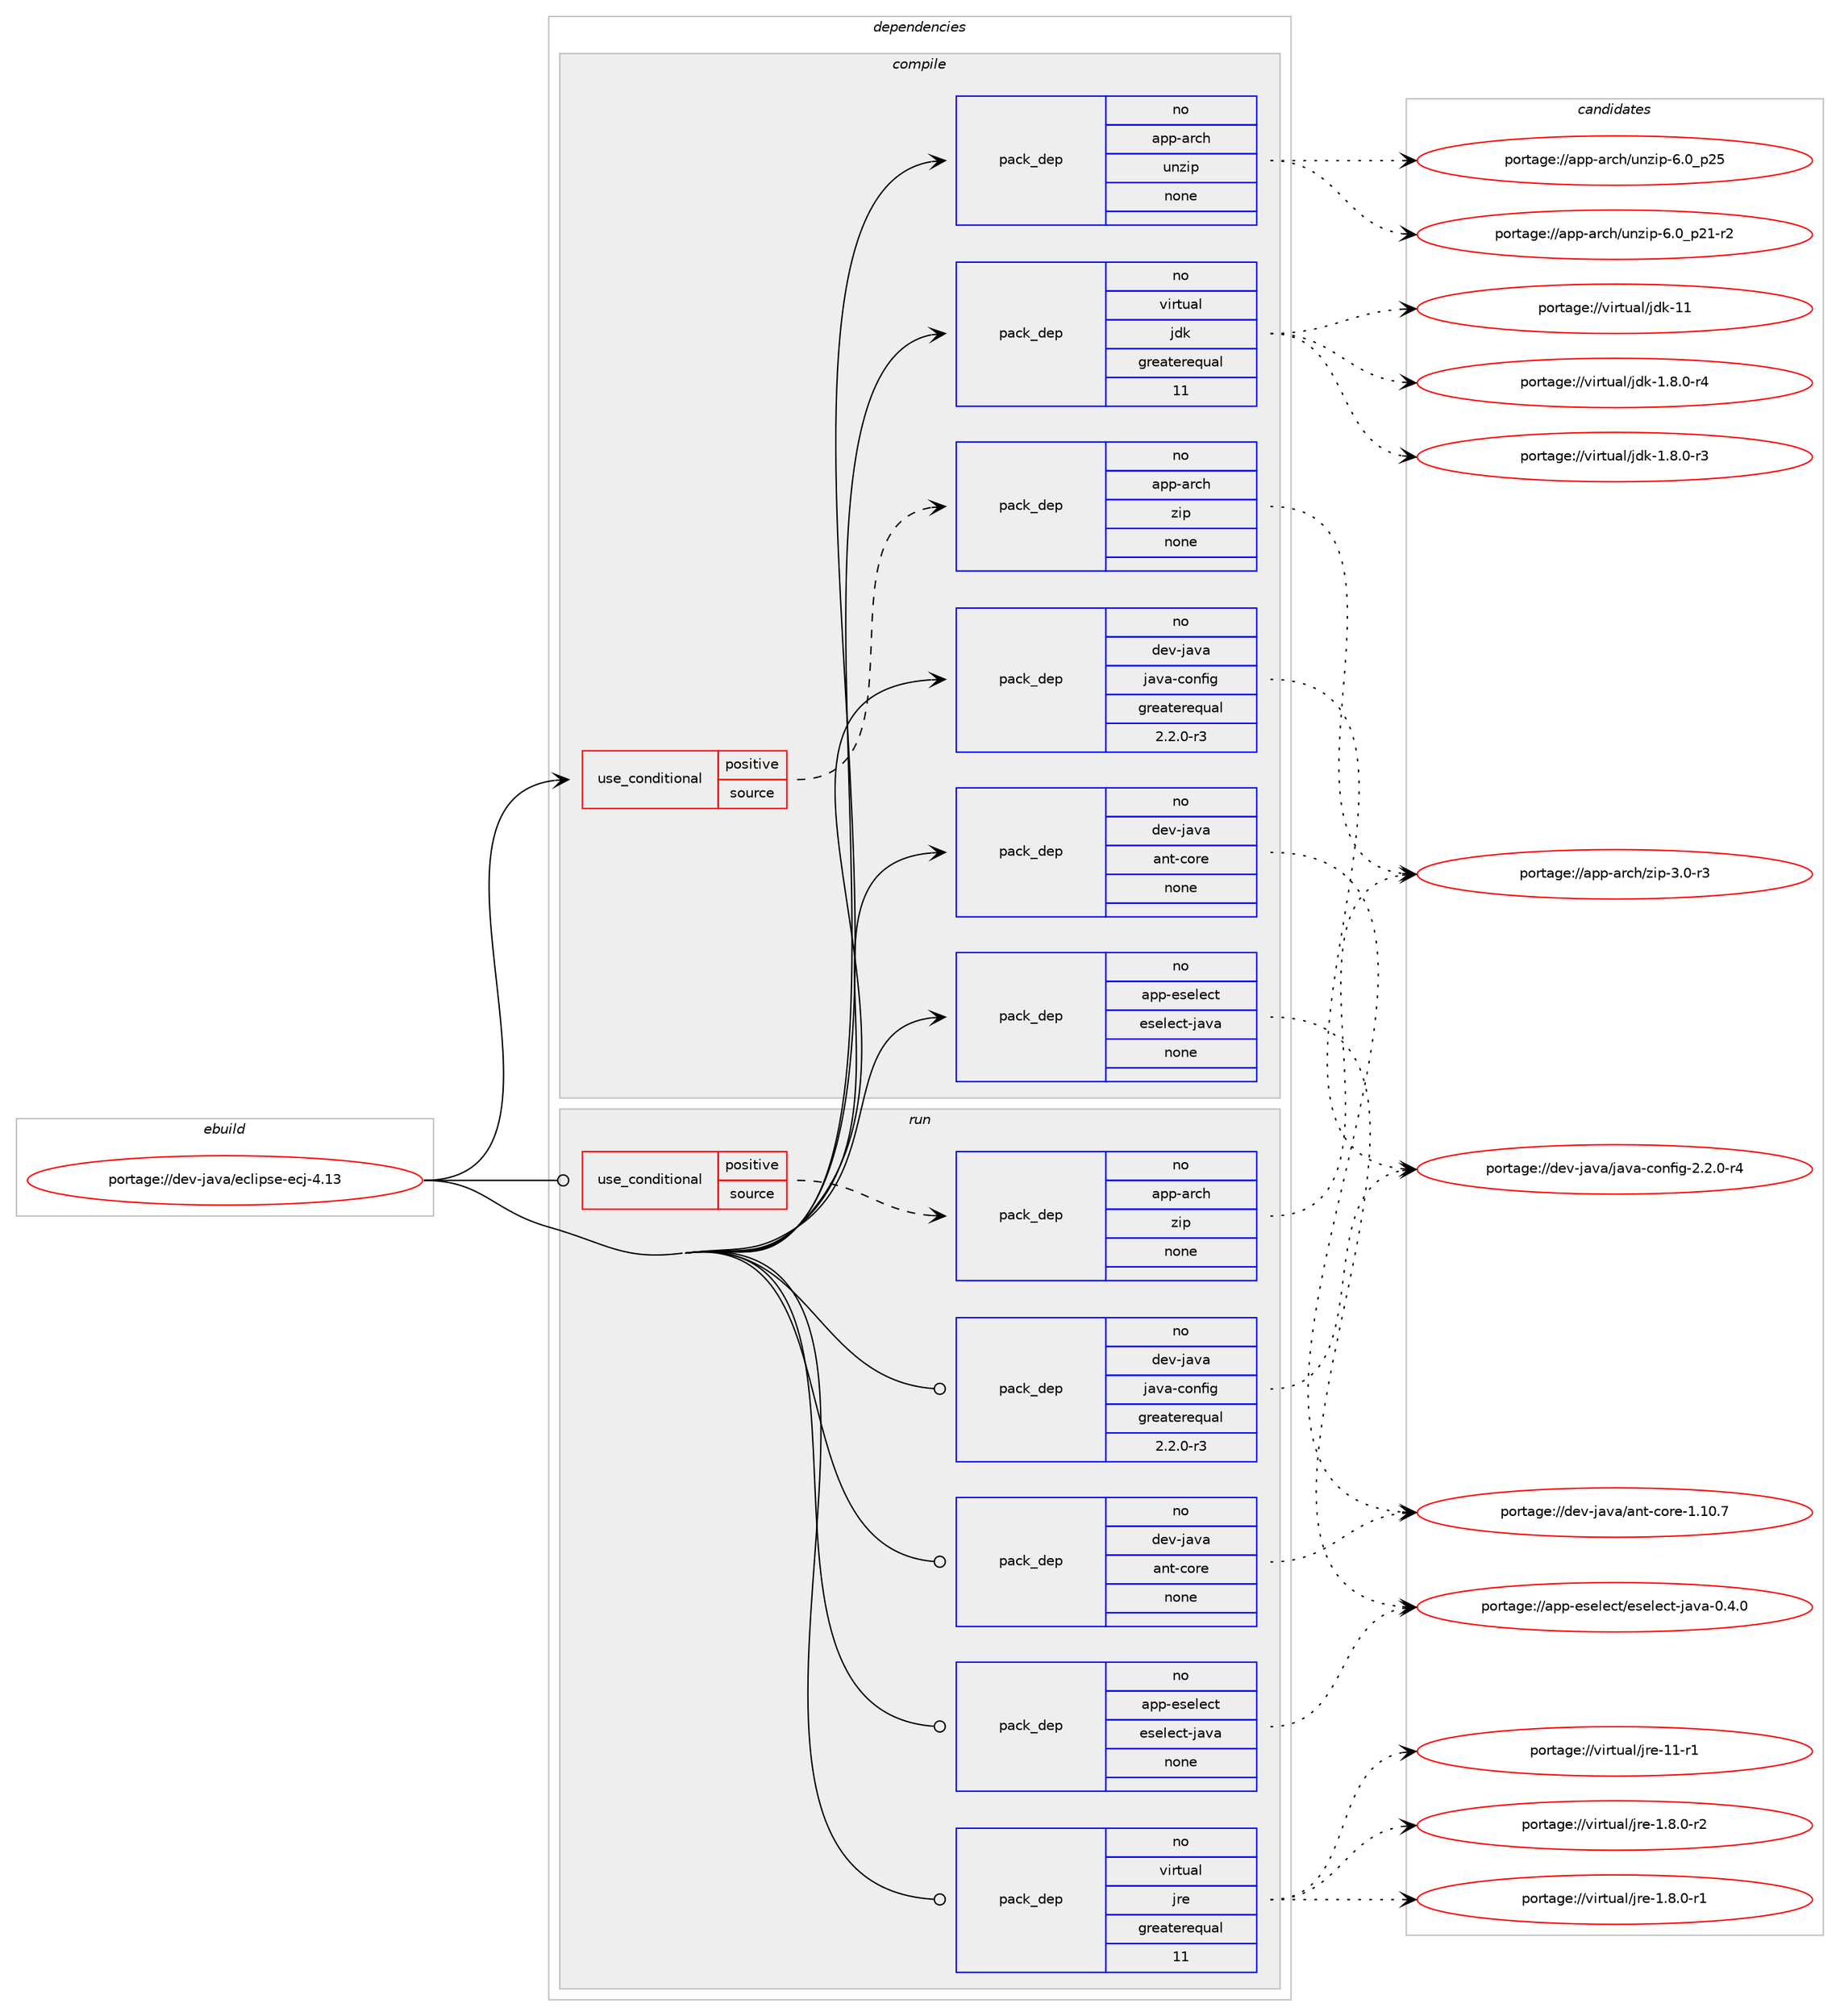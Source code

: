 digraph prolog {

# *************
# Graph options
# *************

newrank=true;
concentrate=true;
compound=true;
graph [rankdir=LR,fontname=Helvetica,fontsize=10,ranksep=1.5];#, ranksep=2.5, nodesep=0.2];
edge  [arrowhead=vee];
node  [fontname=Helvetica,fontsize=10];

# **********
# The ebuild
# **********

subgraph cluster_leftcol {
color=gray;
rank=same;
label=<<i>ebuild</i>>;
id [label="portage://dev-java/eclipse-ecj-4.13", color=red, width=4, href="../dev-java/eclipse-ecj-4.13.svg"];
}

# ****************
# The dependencies
# ****************

subgraph cluster_midcol {
color=gray;
label=<<i>dependencies</i>>;
subgraph cluster_compile {
fillcolor="#eeeeee";
style=filled;
label=<<i>compile</i>>;
subgraph cond130279 {
dependency532182 [label=<<TABLE BORDER="0" CELLBORDER="1" CELLSPACING="0" CELLPADDING="4"><TR><TD ROWSPAN="3" CELLPADDING="10">use_conditional</TD></TR><TR><TD>positive</TD></TR><TR><TD>source</TD></TR></TABLE>>, shape=none, color=red];
subgraph pack396284 {
dependency532183 [label=<<TABLE BORDER="0" CELLBORDER="1" CELLSPACING="0" CELLPADDING="4" WIDTH="220"><TR><TD ROWSPAN="6" CELLPADDING="30">pack_dep</TD></TR><TR><TD WIDTH="110">no</TD></TR><TR><TD>app-arch</TD></TR><TR><TD>zip</TD></TR><TR><TD>none</TD></TR><TR><TD></TD></TR></TABLE>>, shape=none, color=blue];
}
dependency532182:e -> dependency532183:w [weight=20,style="dashed",arrowhead="vee"];
}
id:e -> dependency532182:w [weight=20,style="solid",arrowhead="vee"];
subgraph pack396285 {
dependency532184 [label=<<TABLE BORDER="0" CELLBORDER="1" CELLSPACING="0" CELLPADDING="4" WIDTH="220"><TR><TD ROWSPAN="6" CELLPADDING="30">pack_dep</TD></TR><TR><TD WIDTH="110">no</TD></TR><TR><TD>app-arch</TD></TR><TR><TD>unzip</TD></TR><TR><TD>none</TD></TR><TR><TD></TD></TR></TABLE>>, shape=none, color=blue];
}
id:e -> dependency532184:w [weight=20,style="solid",arrowhead="vee"];
subgraph pack396286 {
dependency532185 [label=<<TABLE BORDER="0" CELLBORDER="1" CELLSPACING="0" CELLPADDING="4" WIDTH="220"><TR><TD ROWSPAN="6" CELLPADDING="30">pack_dep</TD></TR><TR><TD WIDTH="110">no</TD></TR><TR><TD>app-eselect</TD></TR><TR><TD>eselect-java</TD></TR><TR><TD>none</TD></TR><TR><TD></TD></TR></TABLE>>, shape=none, color=blue];
}
id:e -> dependency532185:w [weight=20,style="solid",arrowhead="vee"];
subgraph pack396287 {
dependency532186 [label=<<TABLE BORDER="0" CELLBORDER="1" CELLSPACING="0" CELLPADDING="4" WIDTH="220"><TR><TD ROWSPAN="6" CELLPADDING="30">pack_dep</TD></TR><TR><TD WIDTH="110">no</TD></TR><TR><TD>dev-java</TD></TR><TR><TD>ant-core</TD></TR><TR><TD>none</TD></TR><TR><TD></TD></TR></TABLE>>, shape=none, color=blue];
}
id:e -> dependency532186:w [weight=20,style="solid",arrowhead="vee"];
subgraph pack396288 {
dependency532187 [label=<<TABLE BORDER="0" CELLBORDER="1" CELLSPACING="0" CELLPADDING="4" WIDTH="220"><TR><TD ROWSPAN="6" CELLPADDING="30">pack_dep</TD></TR><TR><TD WIDTH="110">no</TD></TR><TR><TD>dev-java</TD></TR><TR><TD>java-config</TD></TR><TR><TD>greaterequal</TD></TR><TR><TD>2.2.0-r3</TD></TR></TABLE>>, shape=none, color=blue];
}
id:e -> dependency532187:w [weight=20,style="solid",arrowhead="vee"];
subgraph pack396289 {
dependency532188 [label=<<TABLE BORDER="0" CELLBORDER="1" CELLSPACING="0" CELLPADDING="4" WIDTH="220"><TR><TD ROWSPAN="6" CELLPADDING="30">pack_dep</TD></TR><TR><TD WIDTH="110">no</TD></TR><TR><TD>virtual</TD></TR><TR><TD>jdk</TD></TR><TR><TD>greaterequal</TD></TR><TR><TD>11</TD></TR></TABLE>>, shape=none, color=blue];
}
id:e -> dependency532188:w [weight=20,style="solid",arrowhead="vee"];
}
subgraph cluster_compileandrun {
fillcolor="#eeeeee";
style=filled;
label=<<i>compile and run</i>>;
}
subgraph cluster_run {
fillcolor="#eeeeee";
style=filled;
label=<<i>run</i>>;
subgraph cond130280 {
dependency532189 [label=<<TABLE BORDER="0" CELLBORDER="1" CELLSPACING="0" CELLPADDING="4"><TR><TD ROWSPAN="3" CELLPADDING="10">use_conditional</TD></TR><TR><TD>positive</TD></TR><TR><TD>source</TD></TR></TABLE>>, shape=none, color=red];
subgraph pack396290 {
dependency532190 [label=<<TABLE BORDER="0" CELLBORDER="1" CELLSPACING="0" CELLPADDING="4" WIDTH="220"><TR><TD ROWSPAN="6" CELLPADDING="30">pack_dep</TD></TR><TR><TD WIDTH="110">no</TD></TR><TR><TD>app-arch</TD></TR><TR><TD>zip</TD></TR><TR><TD>none</TD></TR><TR><TD></TD></TR></TABLE>>, shape=none, color=blue];
}
dependency532189:e -> dependency532190:w [weight=20,style="dashed",arrowhead="vee"];
}
id:e -> dependency532189:w [weight=20,style="solid",arrowhead="odot"];
subgraph pack396291 {
dependency532191 [label=<<TABLE BORDER="0" CELLBORDER="1" CELLSPACING="0" CELLPADDING="4" WIDTH="220"><TR><TD ROWSPAN="6" CELLPADDING="30">pack_dep</TD></TR><TR><TD WIDTH="110">no</TD></TR><TR><TD>app-eselect</TD></TR><TR><TD>eselect-java</TD></TR><TR><TD>none</TD></TR><TR><TD></TD></TR></TABLE>>, shape=none, color=blue];
}
id:e -> dependency532191:w [weight=20,style="solid",arrowhead="odot"];
subgraph pack396292 {
dependency532192 [label=<<TABLE BORDER="0" CELLBORDER="1" CELLSPACING="0" CELLPADDING="4" WIDTH="220"><TR><TD ROWSPAN="6" CELLPADDING="30">pack_dep</TD></TR><TR><TD WIDTH="110">no</TD></TR><TR><TD>dev-java</TD></TR><TR><TD>ant-core</TD></TR><TR><TD>none</TD></TR><TR><TD></TD></TR></TABLE>>, shape=none, color=blue];
}
id:e -> dependency532192:w [weight=20,style="solid",arrowhead="odot"];
subgraph pack396293 {
dependency532193 [label=<<TABLE BORDER="0" CELLBORDER="1" CELLSPACING="0" CELLPADDING="4" WIDTH="220"><TR><TD ROWSPAN="6" CELLPADDING="30">pack_dep</TD></TR><TR><TD WIDTH="110">no</TD></TR><TR><TD>dev-java</TD></TR><TR><TD>java-config</TD></TR><TR><TD>greaterequal</TD></TR><TR><TD>2.2.0-r3</TD></TR></TABLE>>, shape=none, color=blue];
}
id:e -> dependency532193:w [weight=20,style="solid",arrowhead="odot"];
subgraph pack396294 {
dependency532194 [label=<<TABLE BORDER="0" CELLBORDER="1" CELLSPACING="0" CELLPADDING="4" WIDTH="220"><TR><TD ROWSPAN="6" CELLPADDING="30">pack_dep</TD></TR><TR><TD WIDTH="110">no</TD></TR><TR><TD>virtual</TD></TR><TR><TD>jre</TD></TR><TR><TD>greaterequal</TD></TR><TR><TD>11</TD></TR></TABLE>>, shape=none, color=blue];
}
id:e -> dependency532194:w [weight=20,style="solid",arrowhead="odot"];
}
}

# **************
# The candidates
# **************

subgraph cluster_choices {
rank=same;
color=gray;
label=<<i>candidates</i>>;

subgraph choice396284 {
color=black;
nodesep=1;
choice9711211245971149910447122105112455146484511451 [label="portage://app-arch/zip-3.0-r3", color=red, width=4,href="../app-arch/zip-3.0-r3.svg"];
dependency532183:e -> choice9711211245971149910447122105112455146484511451:w [style=dotted,weight="100"];
}
subgraph choice396285 {
color=black;
nodesep=1;
choice971121124597114991044711711012210511245544648951125053 [label="portage://app-arch/unzip-6.0_p25", color=red, width=4,href="../app-arch/unzip-6.0_p25.svg"];
choice9711211245971149910447117110122105112455446489511250494511450 [label="portage://app-arch/unzip-6.0_p21-r2", color=red, width=4,href="../app-arch/unzip-6.0_p21-r2.svg"];
dependency532184:e -> choice971121124597114991044711711012210511245544648951125053:w [style=dotted,weight="100"];
dependency532184:e -> choice9711211245971149910447117110122105112455446489511250494511450:w [style=dotted,weight="100"];
}
subgraph choice396286 {
color=black;
nodesep=1;
choice9711211245101115101108101991164710111510110810199116451069711897454846524648 [label="portage://app-eselect/eselect-java-0.4.0", color=red, width=4,href="../app-eselect/eselect-java-0.4.0.svg"];
dependency532185:e -> choice9711211245101115101108101991164710111510110810199116451069711897454846524648:w [style=dotted,weight="100"];
}
subgraph choice396287 {
color=black;
nodesep=1;
choice1001011184510697118974797110116459911111410145494649484655 [label="portage://dev-java/ant-core-1.10.7", color=red, width=4,href="../dev-java/ant-core-1.10.7.svg"];
dependency532186:e -> choice1001011184510697118974797110116459911111410145494649484655:w [style=dotted,weight="100"];
}
subgraph choice396288 {
color=black;
nodesep=1;
choice10010111845106971189747106971189745991111101021051034550465046484511452 [label="portage://dev-java/java-config-2.2.0-r4", color=red, width=4,href="../dev-java/java-config-2.2.0-r4.svg"];
dependency532187:e -> choice10010111845106971189747106971189745991111101021051034550465046484511452:w [style=dotted,weight="100"];
}
subgraph choice396289 {
color=black;
nodesep=1;
choice1181051141161179710847106100107454949 [label="portage://virtual/jdk-11", color=red, width=4,href="../virtual/jdk-11.svg"];
choice11810511411611797108471061001074549465646484511452 [label="portage://virtual/jdk-1.8.0-r4", color=red, width=4,href="../virtual/jdk-1.8.0-r4.svg"];
choice11810511411611797108471061001074549465646484511451 [label="portage://virtual/jdk-1.8.0-r3", color=red, width=4,href="../virtual/jdk-1.8.0-r3.svg"];
dependency532188:e -> choice1181051141161179710847106100107454949:w [style=dotted,weight="100"];
dependency532188:e -> choice11810511411611797108471061001074549465646484511452:w [style=dotted,weight="100"];
dependency532188:e -> choice11810511411611797108471061001074549465646484511451:w [style=dotted,weight="100"];
}
subgraph choice396290 {
color=black;
nodesep=1;
choice9711211245971149910447122105112455146484511451 [label="portage://app-arch/zip-3.0-r3", color=red, width=4,href="../app-arch/zip-3.0-r3.svg"];
dependency532190:e -> choice9711211245971149910447122105112455146484511451:w [style=dotted,weight="100"];
}
subgraph choice396291 {
color=black;
nodesep=1;
choice9711211245101115101108101991164710111510110810199116451069711897454846524648 [label="portage://app-eselect/eselect-java-0.4.0", color=red, width=4,href="../app-eselect/eselect-java-0.4.0.svg"];
dependency532191:e -> choice9711211245101115101108101991164710111510110810199116451069711897454846524648:w [style=dotted,weight="100"];
}
subgraph choice396292 {
color=black;
nodesep=1;
choice1001011184510697118974797110116459911111410145494649484655 [label="portage://dev-java/ant-core-1.10.7", color=red, width=4,href="../dev-java/ant-core-1.10.7.svg"];
dependency532192:e -> choice1001011184510697118974797110116459911111410145494649484655:w [style=dotted,weight="100"];
}
subgraph choice396293 {
color=black;
nodesep=1;
choice10010111845106971189747106971189745991111101021051034550465046484511452 [label="portage://dev-java/java-config-2.2.0-r4", color=red, width=4,href="../dev-java/java-config-2.2.0-r4.svg"];
dependency532193:e -> choice10010111845106971189747106971189745991111101021051034550465046484511452:w [style=dotted,weight="100"];
}
subgraph choice396294 {
color=black;
nodesep=1;
choice11810511411611797108471061141014549494511449 [label="portage://virtual/jre-11-r1", color=red, width=4,href="../virtual/jre-11-r1.svg"];
choice11810511411611797108471061141014549465646484511450 [label="portage://virtual/jre-1.8.0-r2", color=red, width=4,href="../virtual/jre-1.8.0-r2.svg"];
choice11810511411611797108471061141014549465646484511449 [label="portage://virtual/jre-1.8.0-r1", color=red, width=4,href="../virtual/jre-1.8.0-r1.svg"];
dependency532194:e -> choice11810511411611797108471061141014549494511449:w [style=dotted,weight="100"];
dependency532194:e -> choice11810511411611797108471061141014549465646484511450:w [style=dotted,weight="100"];
dependency532194:e -> choice11810511411611797108471061141014549465646484511449:w [style=dotted,weight="100"];
}
}

}
